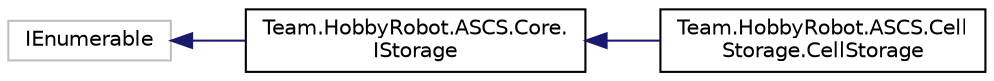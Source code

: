 digraph "Graphical Class Hierarchy"
{
 // LATEX_PDF_SIZE
  edge [fontname="Helvetica",fontsize="10",labelfontname="Helvetica",labelfontsize="10"];
  node [fontname="Helvetica",fontsize="10",shape=record];
  rankdir="LR";
  Node5 [label="IEnumerable",height=0.2,width=0.4,color="grey75", fillcolor="white", style="filled",tooltip=" "];
  Node5 -> Node0 [dir="back",color="midnightblue",fontsize="10",style="solid",fontname="Helvetica"];
  Node0 [label="Team.HobbyRobot.ASCS.Core.\lIStorage",height=0.2,width=0.4,color="black", fillcolor="white", style="filled",URL="$interface_team_1_1_hobby_robot_1_1_a_s_c_s_1_1_core_1_1_i_storage.html",tooltip=" "];
  Node0 -> Node1 [dir="back",color="midnightblue",fontsize="10",style="solid",fontname="Helvetica"];
  Node1 [label="Team.HobbyRobot.ASCS.Cell\lStorage.CellStorage",height=0.2,width=0.4,color="black", fillcolor="white", style="filled",URL="$class_team_1_1_hobby_robot_1_1_a_s_c_s_1_1_cell_storage_1_1_cell_storage.html",tooltip=" "];
}
